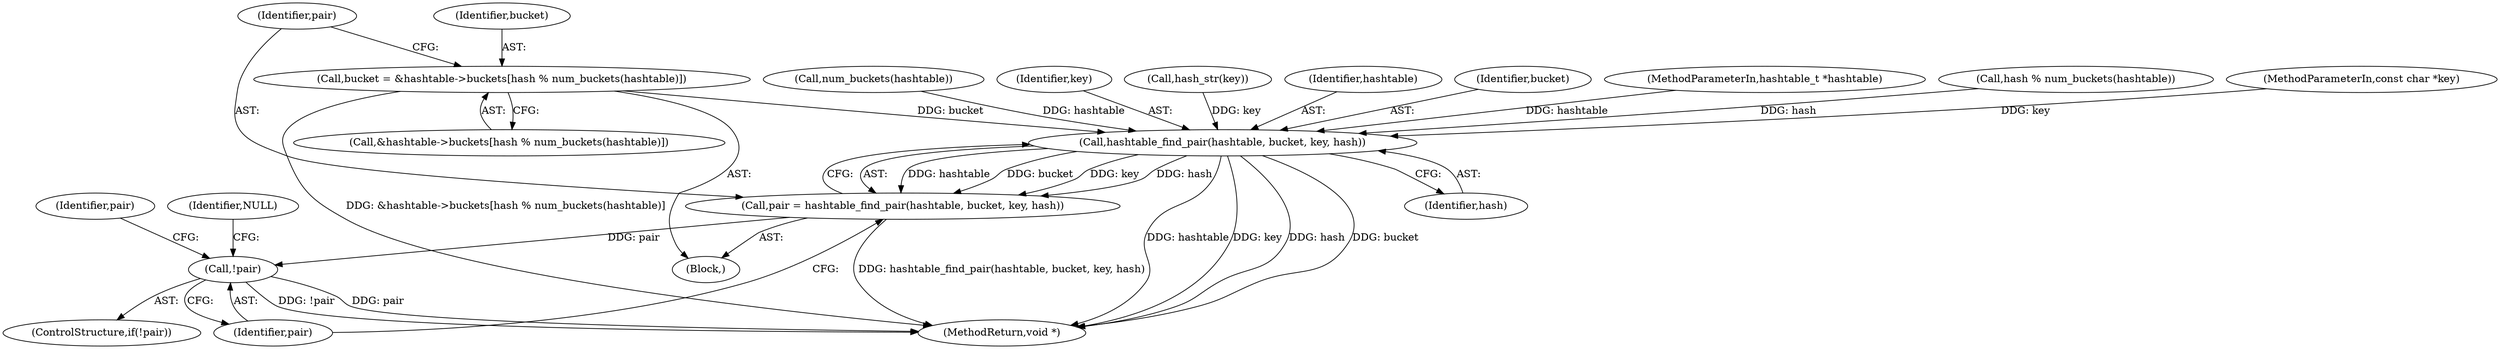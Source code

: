 digraph "1_jansson_8f80c2d83808150724d31793e6ade92749b1faa4_5@array" {
"1000111" [label="(Call,bucket = &hashtable->buckets[hash % num_buckets(hashtable)])"];
"1000124" [label="(Call,hashtable_find_pair(hashtable, bucket, key, hash))"];
"1000122" [label="(Call,pair = hashtable_find_pair(hashtable, bucket, key, hash))"];
"1000130" [label="(Call,!pair)"];
"1000126" [label="(Identifier,bucket)"];
"1000124" [label="(Call,hashtable_find_pair(hashtable, bucket, key, hash))"];
"1000113" [label="(Call,&hashtable->buckets[hash % num_buckets(hashtable)])"];
"1000112" [label="(Identifier,bucket)"];
"1000130" [label="(Call,!pair)"];
"1000103" [label="(Block,)"];
"1000122" [label="(Call,pair = hashtable_find_pair(hashtable, bucket, key, hash))"];
"1000129" [label="(ControlStructure,if(!pair))"];
"1000131" [label="(Identifier,pair)"];
"1000101" [label="(MethodParameterIn,hashtable_t *hashtable)"];
"1000137" [label="(Identifier,pair)"];
"1000118" [label="(Call,hash % num_buckets(hashtable))"];
"1000111" [label="(Call,bucket = &hashtable->buckets[hash % num_buckets(hashtable)])"];
"1000102" [label="(MethodParameterIn,const char *key)"];
"1000133" [label="(Identifier,NULL)"];
"1000120" [label="(Call,num_buckets(hashtable))"];
"1000139" [label="(MethodReturn,void *)"];
"1000127" [label="(Identifier,key)"];
"1000109" [label="(Call,hash_str(key))"];
"1000123" [label="(Identifier,pair)"];
"1000125" [label="(Identifier,hashtable)"];
"1000128" [label="(Identifier,hash)"];
"1000111" -> "1000103"  [label="AST: "];
"1000111" -> "1000113"  [label="CFG: "];
"1000112" -> "1000111"  [label="AST: "];
"1000113" -> "1000111"  [label="AST: "];
"1000123" -> "1000111"  [label="CFG: "];
"1000111" -> "1000139"  [label="DDG: &hashtable->buckets[hash % num_buckets(hashtable)]"];
"1000111" -> "1000124"  [label="DDG: bucket"];
"1000124" -> "1000122"  [label="AST: "];
"1000124" -> "1000128"  [label="CFG: "];
"1000125" -> "1000124"  [label="AST: "];
"1000126" -> "1000124"  [label="AST: "];
"1000127" -> "1000124"  [label="AST: "];
"1000128" -> "1000124"  [label="AST: "];
"1000122" -> "1000124"  [label="CFG: "];
"1000124" -> "1000139"  [label="DDG: hashtable"];
"1000124" -> "1000139"  [label="DDG: key"];
"1000124" -> "1000139"  [label="DDG: hash"];
"1000124" -> "1000139"  [label="DDG: bucket"];
"1000124" -> "1000122"  [label="DDG: hashtable"];
"1000124" -> "1000122"  [label="DDG: bucket"];
"1000124" -> "1000122"  [label="DDG: key"];
"1000124" -> "1000122"  [label="DDG: hash"];
"1000120" -> "1000124"  [label="DDG: hashtable"];
"1000101" -> "1000124"  [label="DDG: hashtable"];
"1000109" -> "1000124"  [label="DDG: key"];
"1000102" -> "1000124"  [label="DDG: key"];
"1000118" -> "1000124"  [label="DDG: hash"];
"1000122" -> "1000103"  [label="AST: "];
"1000123" -> "1000122"  [label="AST: "];
"1000131" -> "1000122"  [label="CFG: "];
"1000122" -> "1000139"  [label="DDG: hashtable_find_pair(hashtable, bucket, key, hash)"];
"1000122" -> "1000130"  [label="DDG: pair"];
"1000130" -> "1000129"  [label="AST: "];
"1000130" -> "1000131"  [label="CFG: "];
"1000131" -> "1000130"  [label="AST: "];
"1000133" -> "1000130"  [label="CFG: "];
"1000137" -> "1000130"  [label="CFG: "];
"1000130" -> "1000139"  [label="DDG: !pair"];
"1000130" -> "1000139"  [label="DDG: pair"];
}
